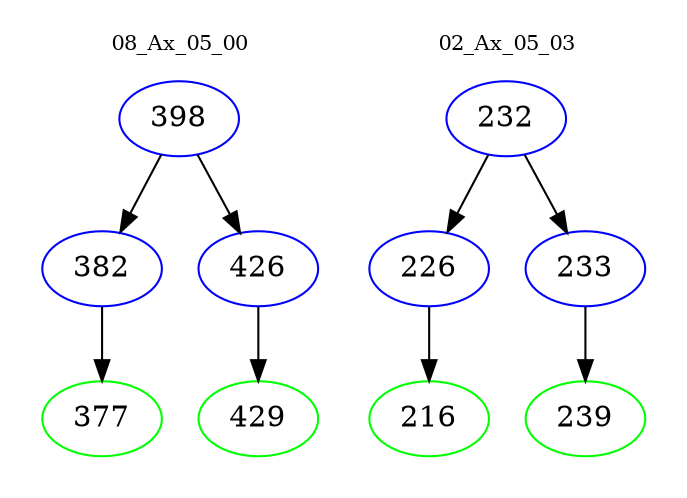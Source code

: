 digraph{
subgraph cluster_0 {
color = white
label = "08_Ax_05_00";
fontsize=10;
T0_398 [label="398", color="blue"]
T0_398 -> T0_382 [color="black"]
T0_382 [label="382", color="blue"]
T0_382 -> T0_377 [color="black"]
T0_377 [label="377", color="green"]
T0_398 -> T0_426 [color="black"]
T0_426 [label="426", color="blue"]
T0_426 -> T0_429 [color="black"]
T0_429 [label="429", color="green"]
}
subgraph cluster_1 {
color = white
label = "02_Ax_05_03";
fontsize=10;
T1_232 [label="232", color="blue"]
T1_232 -> T1_226 [color="black"]
T1_226 [label="226", color="blue"]
T1_226 -> T1_216 [color="black"]
T1_216 [label="216", color="green"]
T1_232 -> T1_233 [color="black"]
T1_233 [label="233", color="blue"]
T1_233 -> T1_239 [color="black"]
T1_239 [label="239", color="green"]
}
}
